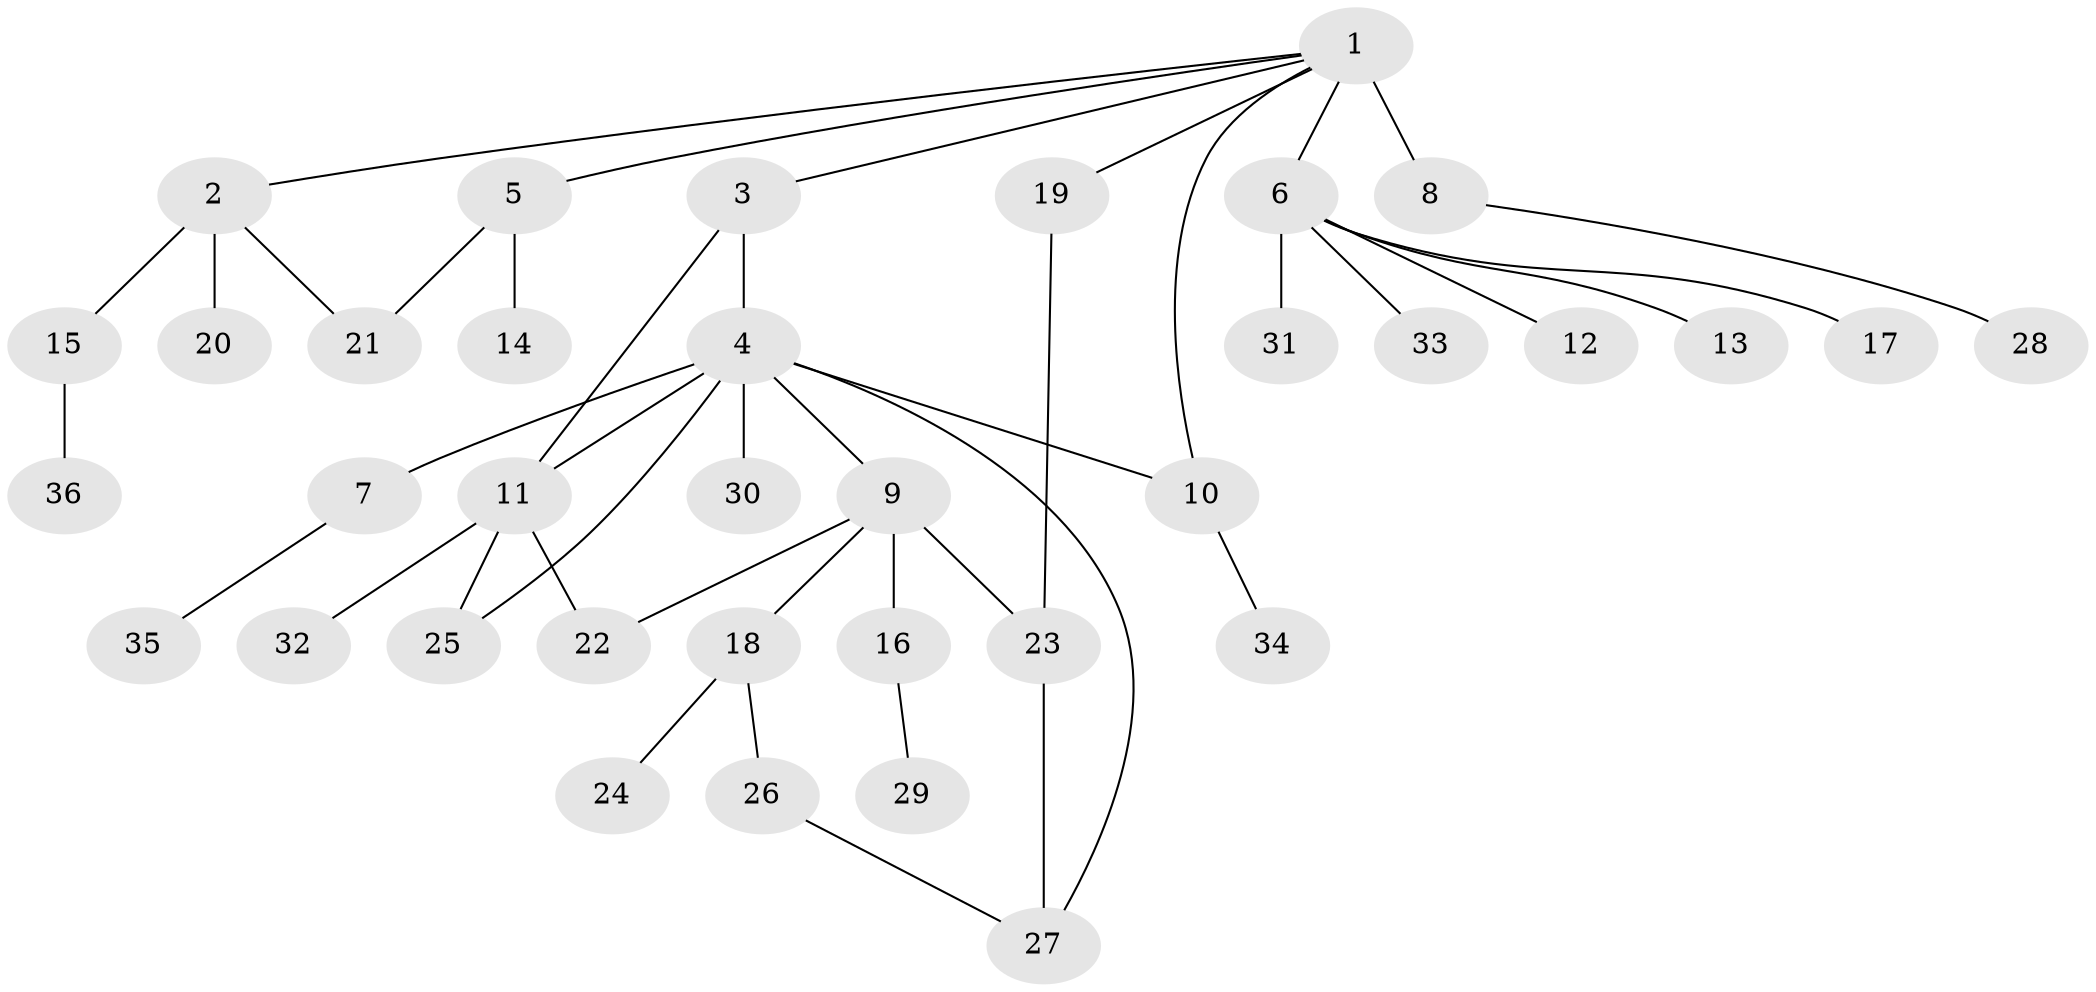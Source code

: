// original degree distribution, {1: 0.5897435897435898, 13: 0.008547008547008548, 7: 0.017094017094017096, 5: 0.03418803418803419, 12: 0.017094017094017096, 2: 0.23931623931623933, 11: 0.008547008547008548, 3: 0.042735042735042736, 10: 0.008547008547008548, 4: 0.03418803418803419}
// Generated by graph-tools (version 1.1) at 2025/50/03/04/25 22:50:16]
// undirected, 36 vertices, 43 edges
graph export_dot {
  node [color=gray90,style=filled];
  1;
  2;
  3;
  4;
  5;
  6;
  7;
  8;
  9;
  10;
  11;
  12;
  13;
  14;
  15;
  16;
  17;
  18;
  19;
  20;
  21;
  22;
  23;
  24;
  25;
  26;
  27;
  28;
  29;
  30;
  31;
  32;
  33;
  34;
  35;
  36;
  1 -- 2 [weight=1.0];
  1 -- 3 [weight=1.0];
  1 -- 5 [weight=1.0];
  1 -- 6 [weight=1.0];
  1 -- 8 [weight=6.0];
  1 -- 10 [weight=1.0];
  1 -- 19 [weight=1.0];
  2 -- 15 [weight=2.0];
  2 -- 20 [weight=1.0];
  2 -- 21 [weight=1.0];
  3 -- 4 [weight=1.0];
  3 -- 11 [weight=1.0];
  4 -- 7 [weight=3.0];
  4 -- 9 [weight=1.0];
  4 -- 10 [weight=1.0];
  4 -- 11 [weight=1.0];
  4 -- 25 [weight=1.0];
  4 -- 27 [weight=1.0];
  4 -- 30 [weight=1.0];
  5 -- 14 [weight=1.0];
  5 -- 21 [weight=1.0];
  6 -- 12 [weight=1.0];
  6 -- 13 [weight=1.0];
  6 -- 17 [weight=1.0];
  6 -- 31 [weight=4.0];
  6 -- 33 [weight=1.0];
  7 -- 35 [weight=1.0];
  8 -- 28 [weight=1.0];
  9 -- 16 [weight=7.0];
  9 -- 18 [weight=1.0];
  9 -- 22 [weight=1.0];
  9 -- 23 [weight=1.0];
  10 -- 34 [weight=1.0];
  11 -- 22 [weight=4.0];
  11 -- 25 [weight=1.0];
  11 -- 32 [weight=1.0];
  15 -- 36 [weight=1.0];
  16 -- 29 [weight=1.0];
  18 -- 24 [weight=1.0];
  18 -- 26 [weight=1.0];
  19 -- 23 [weight=1.0];
  23 -- 27 [weight=1.0];
  26 -- 27 [weight=1.0];
}
